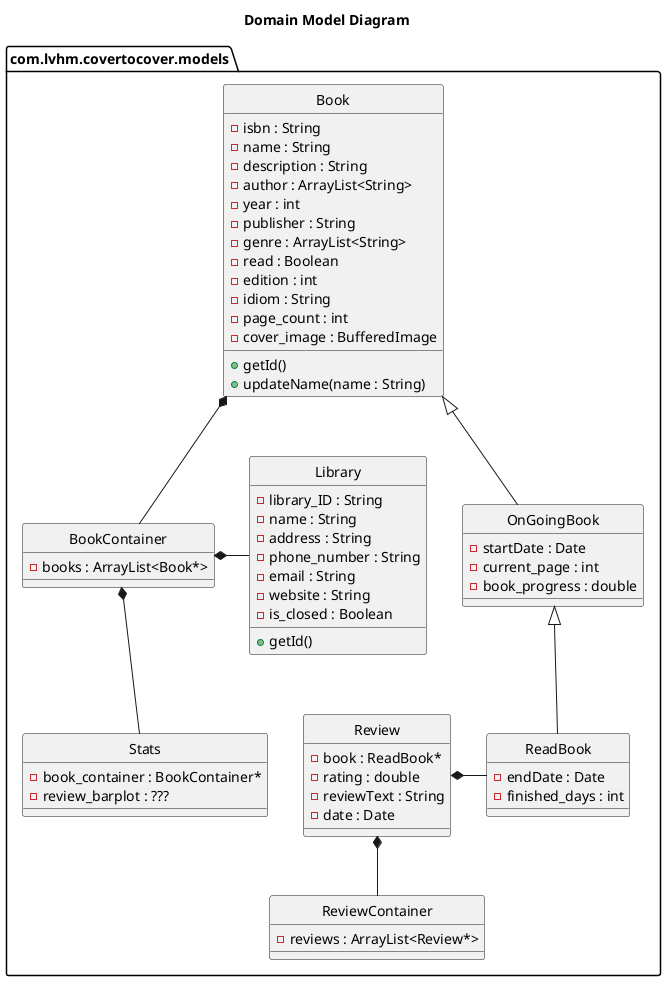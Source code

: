 @startuml
'https://plantuml.com/class-diagram

hide circle
title Domain Model Diagram

package "com.lvhm.covertocover.models" as models_package {
    class Book {
        - isbn : String
        - name : String
        - description : String
        - author : ArrayList<String>
        - year : int
        - publisher : String
        - genre : ArrayList<String>
        - read : Boolean
        - edition : int
        - idiom : String
        - page_count : int
        - cover_image : BufferedImage
        + getId()
        + updateName(name : String)
    }
    class OnGoingBook {
        - startDate : Date
        - current_page : int
        - book_progress : double
    }
    class ReadBook {
        - endDate : Date
        - finished_days : int
    }
    class Review {
        - book : ReadBook*
        - rating : double
        - reviewText : String
        - date : Date
    }
    class Stats {
        - book_container : BookContainer*
        - review_barplot : ???
    }
    class Library {
        - library_ID : String
        - name : String
        - address : String
        - phone_number : String
        - email : String
        - website : String
        - is_closed : Boolean
        + getId()
    }
    ' class WishlistedBook {
    '     - book : Book
    ' }
    ' class WishlistContainer {
    '     - wishlisted_books : ArrayList<Book*>
    ' }
    class BookContainer {
        - books : ArrayList<Book*>
    }
    class ReviewContainer {
        - reviews : ArrayList<Review*>
    }
}

Book <|-- OnGoingBook
OnGoingBook <|-- ReadBook
Review *- ReadBook
Review *-- ReviewContainer
Book *-- BookContainer
BookContainer *-- Stats
BookContainer *- Library

@enduml